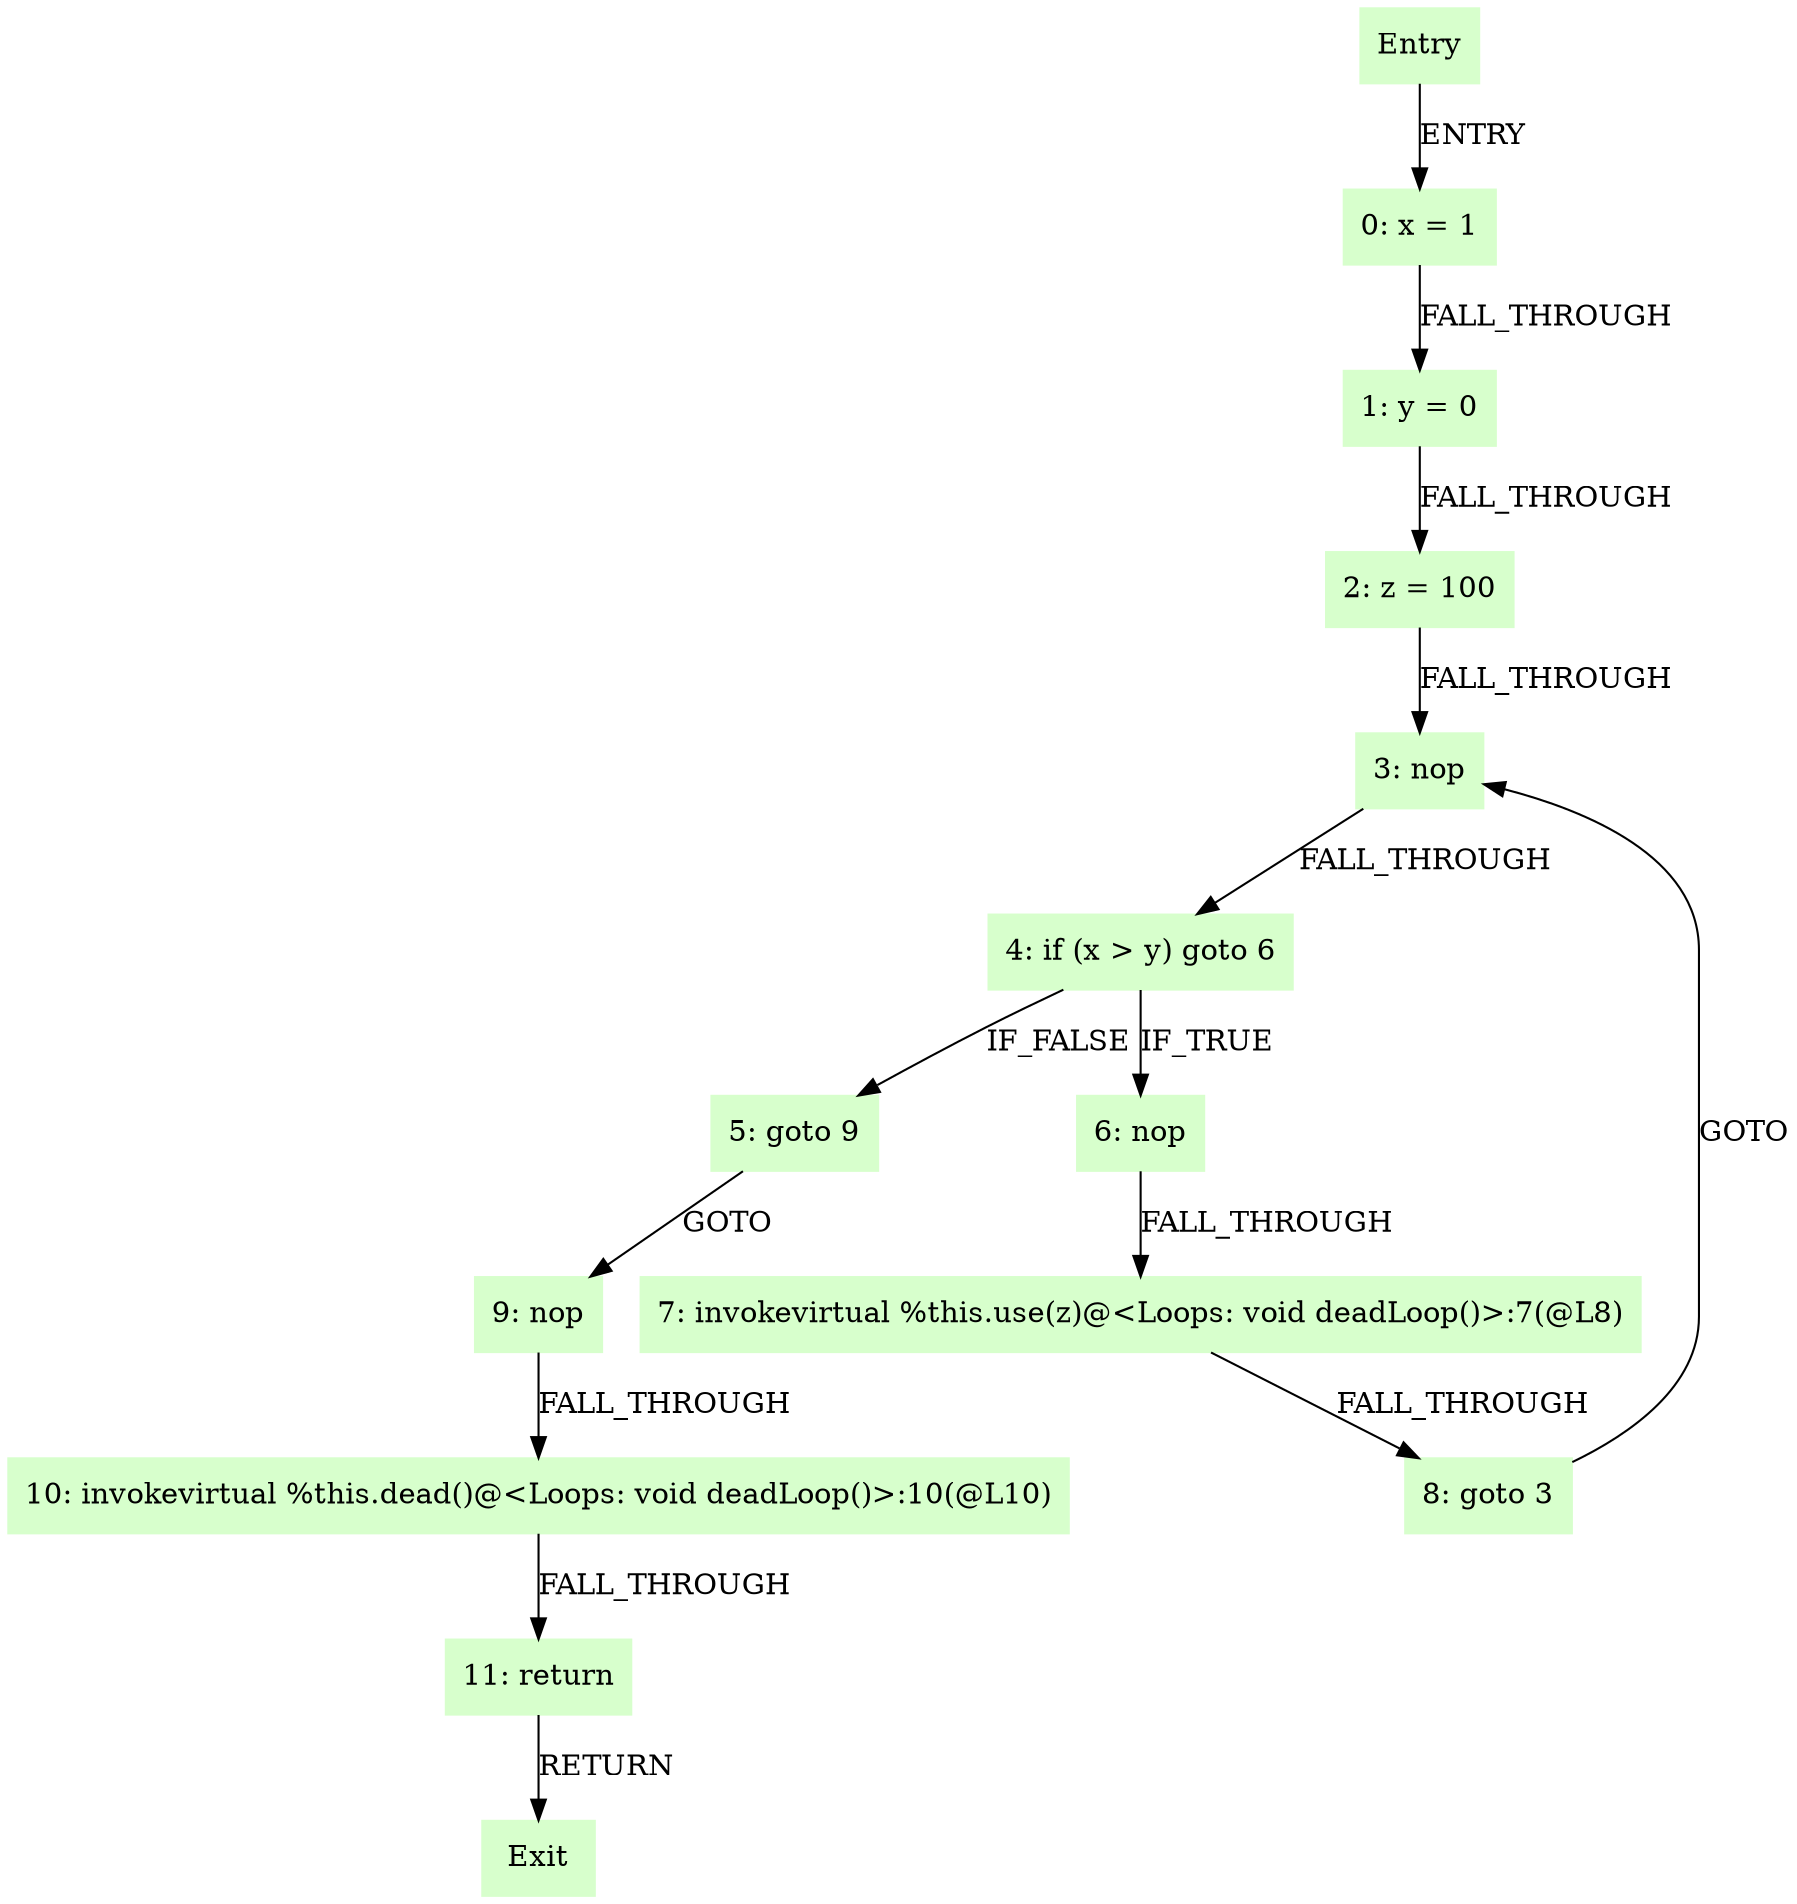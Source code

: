 digraph G {
  node [style=filled,shape=box,color=".3 .2 1.0",];
  "Entry";
  "0: x = 1";
  "1: y = 0";
  "2: z = 100";
  "3: nop";
  "4: if (x > y) goto 6";
  "5: goto 9";
  "6: nop";
  "7: invokevirtual %this.use(z)@<Loops: void deadLoop()>:7(@L8)";
  "8: goto 3";
  "9: nop";
  "10: invokevirtual %this.dead()@<Loops: void deadLoop()>:10(@L10)";
  "11: return";
  "Exit";
  "Entry" -> "0: x = 1" [label="ENTRY",];
  "0: x = 1" -> "1: y = 0" [label="FALL_THROUGH",];
  "1: y = 0" -> "2: z = 100" [label="FALL_THROUGH",];
  "2: z = 100" -> "3: nop" [label="FALL_THROUGH",];
  "3: nop" -> "4: if (x > y) goto 6" [label="FALL_THROUGH",];
  "4: if (x > y) goto 6" -> "6: nop" [label="IF_TRUE",];
  "4: if (x > y) goto 6" -> "5: goto 9" [label="IF_FALSE",];
  "5: goto 9" -> "9: nop" [label="GOTO",];
  "6: nop" -> "7: invokevirtual %this.use(z)@<Loops: void deadLoop()>:7(@L8)" [label="FALL_THROUGH",];
  "7: invokevirtual %this.use(z)@<Loops: void deadLoop()>:7(@L8)" -> "8: goto 3" [label="FALL_THROUGH",];
  "8: goto 3" -> "3: nop" [label="GOTO",];
  "9: nop" -> "10: invokevirtual %this.dead()@<Loops: void deadLoop()>:10(@L10)" [label="FALL_THROUGH",];
  "10: invokevirtual %this.dead()@<Loops: void deadLoop()>:10(@L10)" -> "11: return" [label="FALL_THROUGH",];
  "11: return" -> "Exit" [label="RETURN",];
}
